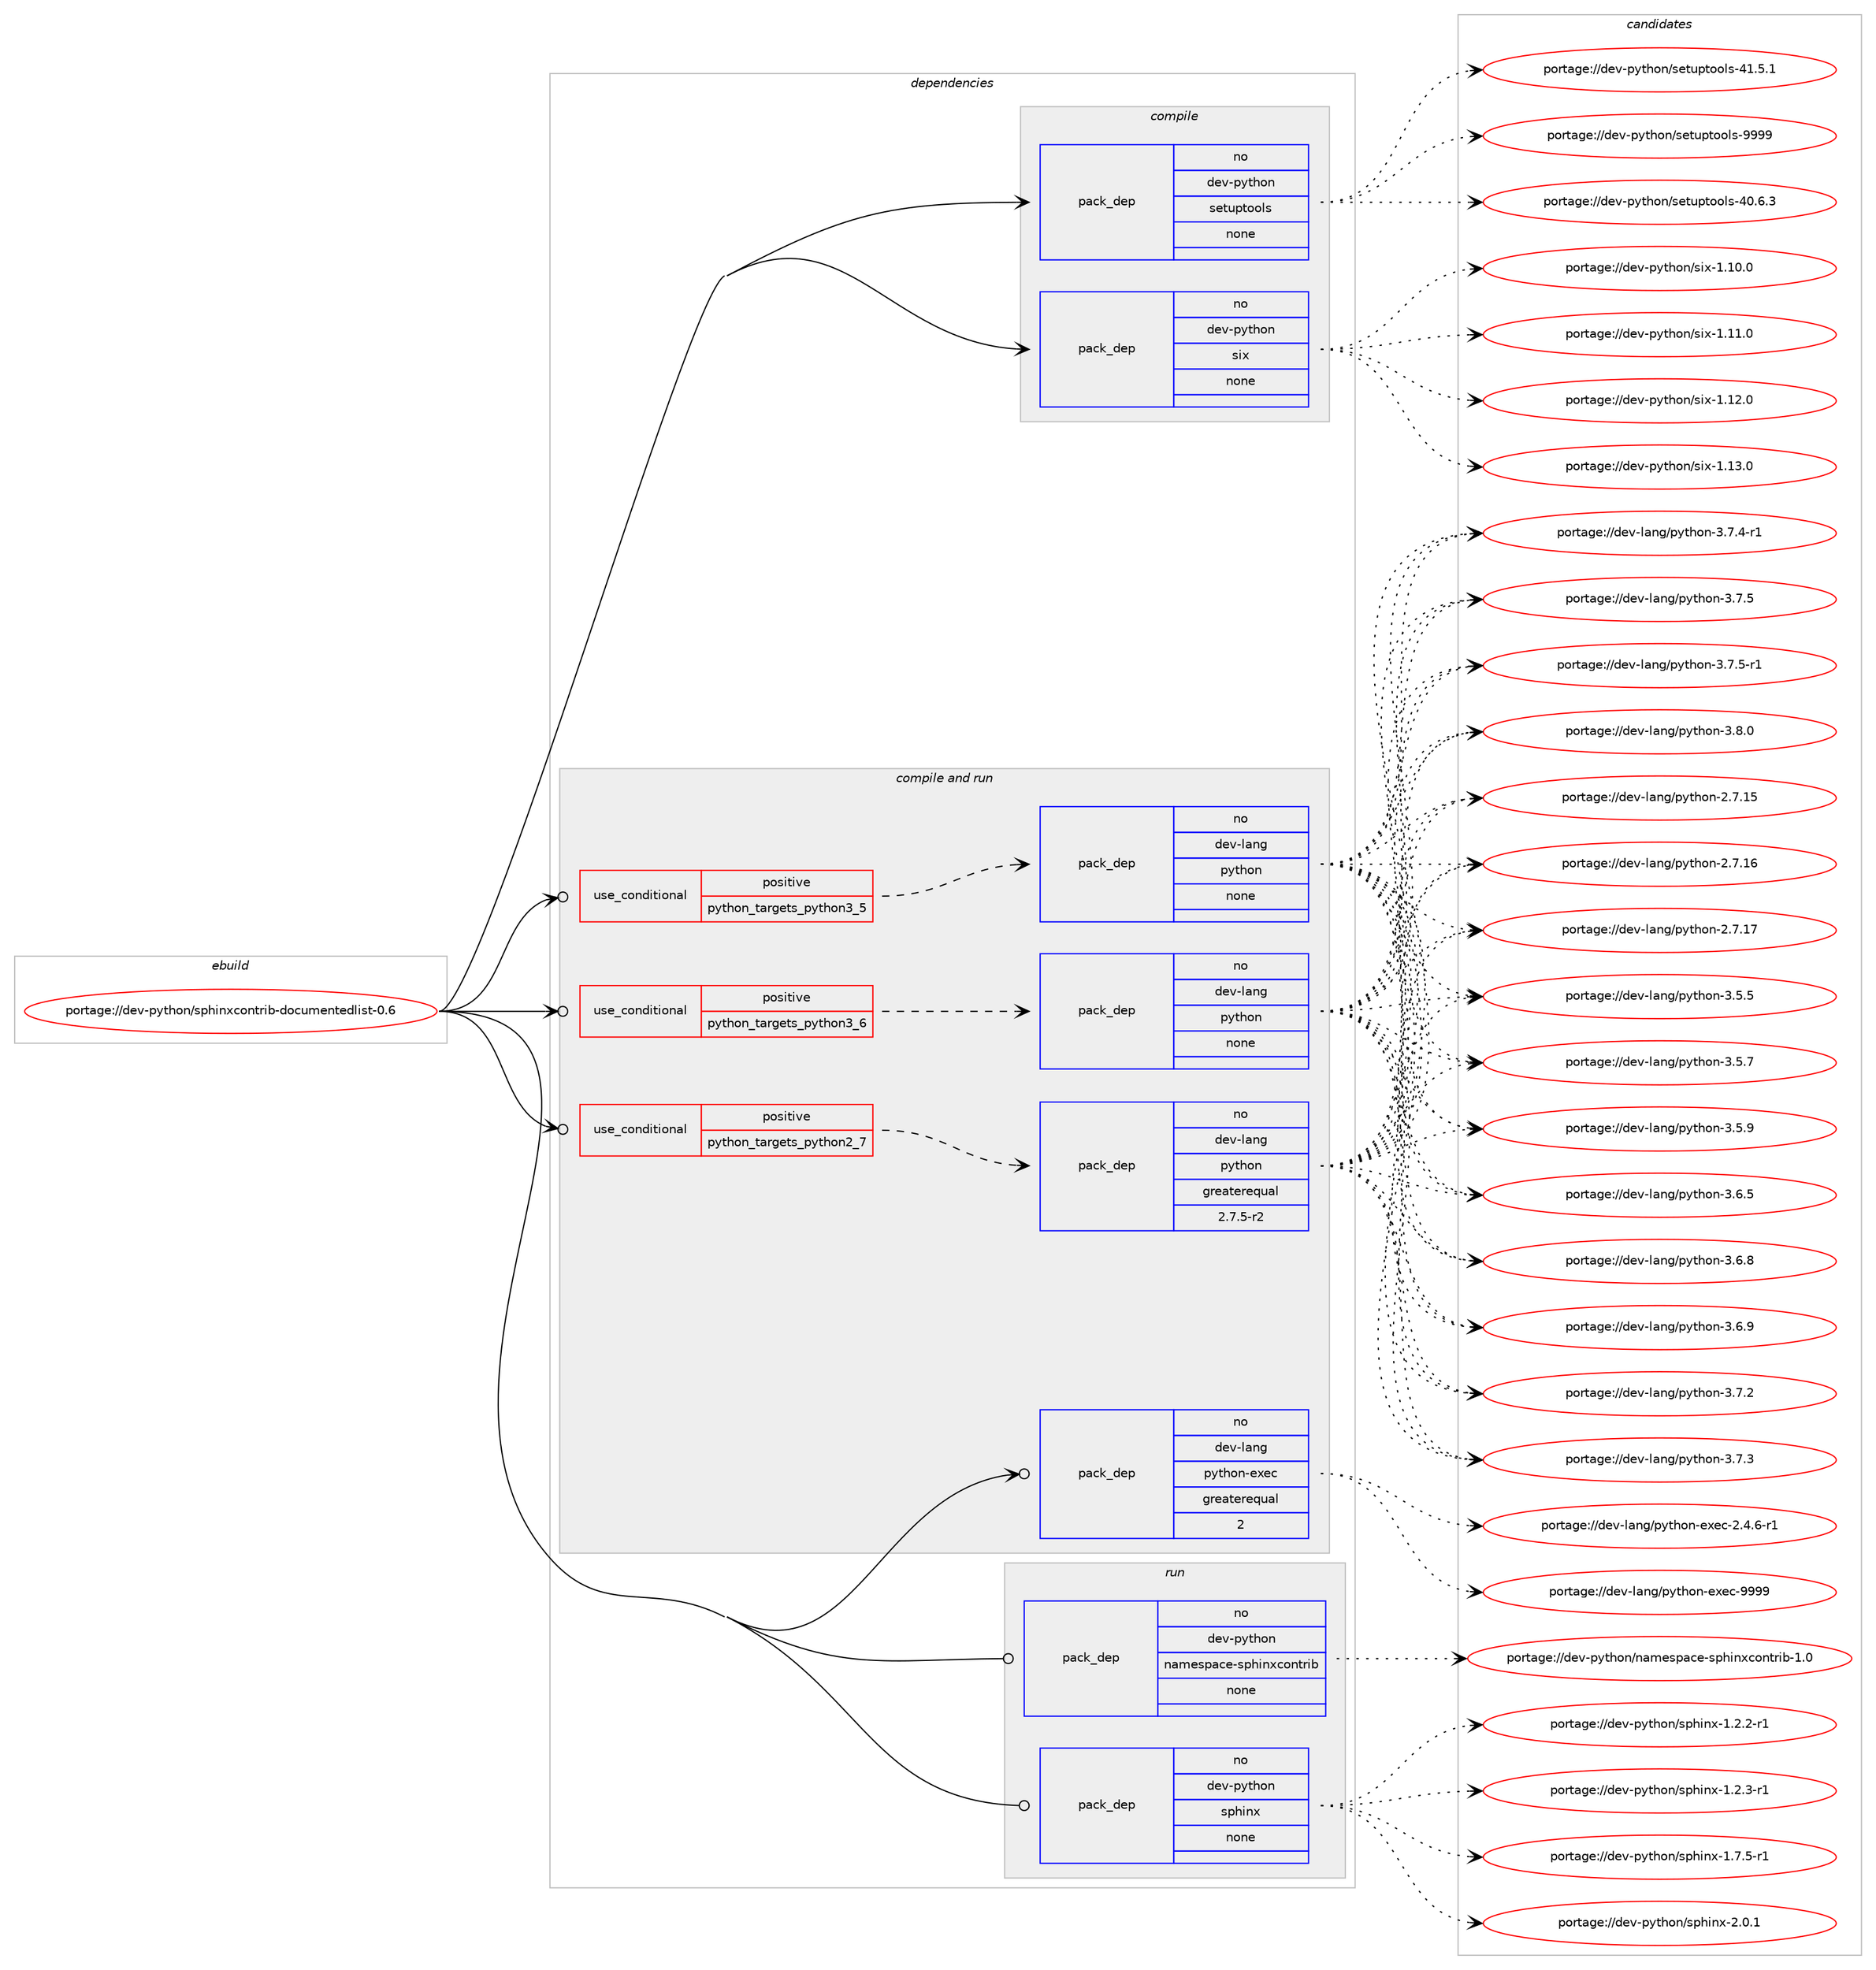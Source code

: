 digraph prolog {

# *************
# Graph options
# *************

newrank=true;
concentrate=true;
compound=true;
graph [rankdir=LR,fontname=Helvetica,fontsize=10,ranksep=1.5];#, ranksep=2.5, nodesep=0.2];
edge  [arrowhead=vee];
node  [fontname=Helvetica,fontsize=10];

# **********
# The ebuild
# **********

subgraph cluster_leftcol {
color=gray;
rank=same;
label=<<i>ebuild</i>>;
id [label="portage://dev-python/sphinxcontrib-documentedlist-0.6", color=red, width=4, href="../dev-python/sphinxcontrib-documentedlist-0.6.svg"];
}

# ****************
# The dependencies
# ****************

subgraph cluster_midcol {
color=gray;
label=<<i>dependencies</i>>;
subgraph cluster_compile {
fillcolor="#eeeeee";
style=filled;
label=<<i>compile</i>>;
subgraph pack130902 {
dependency173329 [label=<<TABLE BORDER="0" CELLBORDER="1" CELLSPACING="0" CELLPADDING="4" WIDTH="220"><TR><TD ROWSPAN="6" CELLPADDING="30">pack_dep</TD></TR><TR><TD WIDTH="110">no</TD></TR><TR><TD>dev-python</TD></TR><TR><TD>setuptools</TD></TR><TR><TD>none</TD></TR><TR><TD></TD></TR></TABLE>>, shape=none, color=blue];
}
id:e -> dependency173329:w [weight=20,style="solid",arrowhead="vee"];
subgraph pack130903 {
dependency173330 [label=<<TABLE BORDER="0" CELLBORDER="1" CELLSPACING="0" CELLPADDING="4" WIDTH="220"><TR><TD ROWSPAN="6" CELLPADDING="30">pack_dep</TD></TR><TR><TD WIDTH="110">no</TD></TR><TR><TD>dev-python</TD></TR><TR><TD>six</TD></TR><TR><TD>none</TD></TR><TR><TD></TD></TR></TABLE>>, shape=none, color=blue];
}
id:e -> dependency173330:w [weight=20,style="solid",arrowhead="vee"];
}
subgraph cluster_compileandrun {
fillcolor="#eeeeee";
style=filled;
label=<<i>compile and run</i>>;
subgraph cond39024 {
dependency173331 [label=<<TABLE BORDER="0" CELLBORDER="1" CELLSPACING="0" CELLPADDING="4"><TR><TD ROWSPAN="3" CELLPADDING="10">use_conditional</TD></TR><TR><TD>positive</TD></TR><TR><TD>python_targets_python2_7</TD></TR></TABLE>>, shape=none, color=red];
subgraph pack130904 {
dependency173332 [label=<<TABLE BORDER="0" CELLBORDER="1" CELLSPACING="0" CELLPADDING="4" WIDTH="220"><TR><TD ROWSPAN="6" CELLPADDING="30">pack_dep</TD></TR><TR><TD WIDTH="110">no</TD></TR><TR><TD>dev-lang</TD></TR><TR><TD>python</TD></TR><TR><TD>greaterequal</TD></TR><TR><TD>2.7.5-r2</TD></TR></TABLE>>, shape=none, color=blue];
}
dependency173331:e -> dependency173332:w [weight=20,style="dashed",arrowhead="vee"];
}
id:e -> dependency173331:w [weight=20,style="solid",arrowhead="odotvee"];
subgraph cond39025 {
dependency173333 [label=<<TABLE BORDER="0" CELLBORDER="1" CELLSPACING="0" CELLPADDING="4"><TR><TD ROWSPAN="3" CELLPADDING="10">use_conditional</TD></TR><TR><TD>positive</TD></TR><TR><TD>python_targets_python3_5</TD></TR></TABLE>>, shape=none, color=red];
subgraph pack130905 {
dependency173334 [label=<<TABLE BORDER="0" CELLBORDER="1" CELLSPACING="0" CELLPADDING="4" WIDTH="220"><TR><TD ROWSPAN="6" CELLPADDING="30">pack_dep</TD></TR><TR><TD WIDTH="110">no</TD></TR><TR><TD>dev-lang</TD></TR><TR><TD>python</TD></TR><TR><TD>none</TD></TR><TR><TD></TD></TR></TABLE>>, shape=none, color=blue];
}
dependency173333:e -> dependency173334:w [weight=20,style="dashed",arrowhead="vee"];
}
id:e -> dependency173333:w [weight=20,style="solid",arrowhead="odotvee"];
subgraph cond39026 {
dependency173335 [label=<<TABLE BORDER="0" CELLBORDER="1" CELLSPACING="0" CELLPADDING="4"><TR><TD ROWSPAN="3" CELLPADDING="10">use_conditional</TD></TR><TR><TD>positive</TD></TR><TR><TD>python_targets_python3_6</TD></TR></TABLE>>, shape=none, color=red];
subgraph pack130906 {
dependency173336 [label=<<TABLE BORDER="0" CELLBORDER="1" CELLSPACING="0" CELLPADDING="4" WIDTH="220"><TR><TD ROWSPAN="6" CELLPADDING="30">pack_dep</TD></TR><TR><TD WIDTH="110">no</TD></TR><TR><TD>dev-lang</TD></TR><TR><TD>python</TD></TR><TR><TD>none</TD></TR><TR><TD></TD></TR></TABLE>>, shape=none, color=blue];
}
dependency173335:e -> dependency173336:w [weight=20,style="dashed",arrowhead="vee"];
}
id:e -> dependency173335:w [weight=20,style="solid",arrowhead="odotvee"];
subgraph pack130907 {
dependency173337 [label=<<TABLE BORDER="0" CELLBORDER="1" CELLSPACING="0" CELLPADDING="4" WIDTH="220"><TR><TD ROWSPAN="6" CELLPADDING="30">pack_dep</TD></TR><TR><TD WIDTH="110">no</TD></TR><TR><TD>dev-lang</TD></TR><TR><TD>python-exec</TD></TR><TR><TD>greaterequal</TD></TR><TR><TD>2</TD></TR></TABLE>>, shape=none, color=blue];
}
id:e -> dependency173337:w [weight=20,style="solid",arrowhead="odotvee"];
}
subgraph cluster_run {
fillcolor="#eeeeee";
style=filled;
label=<<i>run</i>>;
subgraph pack130908 {
dependency173338 [label=<<TABLE BORDER="0" CELLBORDER="1" CELLSPACING="0" CELLPADDING="4" WIDTH="220"><TR><TD ROWSPAN="6" CELLPADDING="30">pack_dep</TD></TR><TR><TD WIDTH="110">no</TD></TR><TR><TD>dev-python</TD></TR><TR><TD>namespace-sphinxcontrib</TD></TR><TR><TD>none</TD></TR><TR><TD></TD></TR></TABLE>>, shape=none, color=blue];
}
id:e -> dependency173338:w [weight=20,style="solid",arrowhead="odot"];
subgraph pack130909 {
dependency173339 [label=<<TABLE BORDER="0" CELLBORDER="1" CELLSPACING="0" CELLPADDING="4" WIDTH="220"><TR><TD ROWSPAN="6" CELLPADDING="30">pack_dep</TD></TR><TR><TD WIDTH="110">no</TD></TR><TR><TD>dev-python</TD></TR><TR><TD>sphinx</TD></TR><TR><TD>none</TD></TR><TR><TD></TD></TR></TABLE>>, shape=none, color=blue];
}
id:e -> dependency173339:w [weight=20,style="solid",arrowhead="odot"];
}
}

# **************
# The candidates
# **************

subgraph cluster_choices {
rank=same;
color=gray;
label=<<i>candidates</i>>;

subgraph choice130902 {
color=black;
nodesep=1;
choiceportage100101118451121211161041111104711510111611711211611111110811545524846544651 [label="portage://dev-python/setuptools-40.6.3", color=red, width=4,href="../dev-python/setuptools-40.6.3.svg"];
choiceportage100101118451121211161041111104711510111611711211611111110811545524946534649 [label="portage://dev-python/setuptools-41.5.1", color=red, width=4,href="../dev-python/setuptools-41.5.1.svg"];
choiceportage10010111845112121116104111110471151011161171121161111111081154557575757 [label="portage://dev-python/setuptools-9999", color=red, width=4,href="../dev-python/setuptools-9999.svg"];
dependency173329:e -> choiceportage100101118451121211161041111104711510111611711211611111110811545524846544651:w [style=dotted,weight="100"];
dependency173329:e -> choiceportage100101118451121211161041111104711510111611711211611111110811545524946534649:w [style=dotted,weight="100"];
dependency173329:e -> choiceportage10010111845112121116104111110471151011161171121161111111081154557575757:w [style=dotted,weight="100"];
}
subgraph choice130903 {
color=black;
nodesep=1;
choiceportage100101118451121211161041111104711510512045494649484648 [label="portage://dev-python/six-1.10.0", color=red, width=4,href="../dev-python/six-1.10.0.svg"];
choiceportage100101118451121211161041111104711510512045494649494648 [label="portage://dev-python/six-1.11.0", color=red, width=4,href="../dev-python/six-1.11.0.svg"];
choiceportage100101118451121211161041111104711510512045494649504648 [label="portage://dev-python/six-1.12.0", color=red, width=4,href="../dev-python/six-1.12.0.svg"];
choiceportage100101118451121211161041111104711510512045494649514648 [label="portage://dev-python/six-1.13.0", color=red, width=4,href="../dev-python/six-1.13.0.svg"];
dependency173330:e -> choiceportage100101118451121211161041111104711510512045494649484648:w [style=dotted,weight="100"];
dependency173330:e -> choiceportage100101118451121211161041111104711510512045494649494648:w [style=dotted,weight="100"];
dependency173330:e -> choiceportage100101118451121211161041111104711510512045494649504648:w [style=dotted,weight="100"];
dependency173330:e -> choiceportage100101118451121211161041111104711510512045494649514648:w [style=dotted,weight="100"];
}
subgraph choice130904 {
color=black;
nodesep=1;
choiceportage10010111845108971101034711212111610411111045504655464953 [label="portage://dev-lang/python-2.7.15", color=red, width=4,href="../dev-lang/python-2.7.15.svg"];
choiceportage10010111845108971101034711212111610411111045504655464954 [label="portage://dev-lang/python-2.7.16", color=red, width=4,href="../dev-lang/python-2.7.16.svg"];
choiceportage10010111845108971101034711212111610411111045504655464955 [label="portage://dev-lang/python-2.7.17", color=red, width=4,href="../dev-lang/python-2.7.17.svg"];
choiceportage100101118451089711010347112121116104111110455146534653 [label="portage://dev-lang/python-3.5.5", color=red, width=4,href="../dev-lang/python-3.5.5.svg"];
choiceportage100101118451089711010347112121116104111110455146534655 [label="portage://dev-lang/python-3.5.7", color=red, width=4,href="../dev-lang/python-3.5.7.svg"];
choiceportage100101118451089711010347112121116104111110455146534657 [label="portage://dev-lang/python-3.5.9", color=red, width=4,href="../dev-lang/python-3.5.9.svg"];
choiceportage100101118451089711010347112121116104111110455146544653 [label="portage://dev-lang/python-3.6.5", color=red, width=4,href="../dev-lang/python-3.6.5.svg"];
choiceportage100101118451089711010347112121116104111110455146544656 [label="portage://dev-lang/python-3.6.8", color=red, width=4,href="../dev-lang/python-3.6.8.svg"];
choiceportage100101118451089711010347112121116104111110455146544657 [label="portage://dev-lang/python-3.6.9", color=red, width=4,href="../dev-lang/python-3.6.9.svg"];
choiceportage100101118451089711010347112121116104111110455146554650 [label="portage://dev-lang/python-3.7.2", color=red, width=4,href="../dev-lang/python-3.7.2.svg"];
choiceportage100101118451089711010347112121116104111110455146554651 [label="portage://dev-lang/python-3.7.3", color=red, width=4,href="../dev-lang/python-3.7.3.svg"];
choiceportage1001011184510897110103471121211161041111104551465546524511449 [label="portage://dev-lang/python-3.7.4-r1", color=red, width=4,href="../dev-lang/python-3.7.4-r1.svg"];
choiceportage100101118451089711010347112121116104111110455146554653 [label="portage://dev-lang/python-3.7.5", color=red, width=4,href="../dev-lang/python-3.7.5.svg"];
choiceportage1001011184510897110103471121211161041111104551465546534511449 [label="portage://dev-lang/python-3.7.5-r1", color=red, width=4,href="../dev-lang/python-3.7.5-r1.svg"];
choiceportage100101118451089711010347112121116104111110455146564648 [label="portage://dev-lang/python-3.8.0", color=red, width=4,href="../dev-lang/python-3.8.0.svg"];
dependency173332:e -> choiceportage10010111845108971101034711212111610411111045504655464953:w [style=dotted,weight="100"];
dependency173332:e -> choiceportage10010111845108971101034711212111610411111045504655464954:w [style=dotted,weight="100"];
dependency173332:e -> choiceportage10010111845108971101034711212111610411111045504655464955:w [style=dotted,weight="100"];
dependency173332:e -> choiceportage100101118451089711010347112121116104111110455146534653:w [style=dotted,weight="100"];
dependency173332:e -> choiceportage100101118451089711010347112121116104111110455146534655:w [style=dotted,weight="100"];
dependency173332:e -> choiceportage100101118451089711010347112121116104111110455146534657:w [style=dotted,weight="100"];
dependency173332:e -> choiceportage100101118451089711010347112121116104111110455146544653:w [style=dotted,weight="100"];
dependency173332:e -> choiceportage100101118451089711010347112121116104111110455146544656:w [style=dotted,weight="100"];
dependency173332:e -> choiceportage100101118451089711010347112121116104111110455146544657:w [style=dotted,weight="100"];
dependency173332:e -> choiceportage100101118451089711010347112121116104111110455146554650:w [style=dotted,weight="100"];
dependency173332:e -> choiceportage100101118451089711010347112121116104111110455146554651:w [style=dotted,weight="100"];
dependency173332:e -> choiceportage1001011184510897110103471121211161041111104551465546524511449:w [style=dotted,weight="100"];
dependency173332:e -> choiceportage100101118451089711010347112121116104111110455146554653:w [style=dotted,weight="100"];
dependency173332:e -> choiceportage1001011184510897110103471121211161041111104551465546534511449:w [style=dotted,weight="100"];
dependency173332:e -> choiceportage100101118451089711010347112121116104111110455146564648:w [style=dotted,weight="100"];
}
subgraph choice130905 {
color=black;
nodesep=1;
choiceportage10010111845108971101034711212111610411111045504655464953 [label="portage://dev-lang/python-2.7.15", color=red, width=4,href="../dev-lang/python-2.7.15.svg"];
choiceportage10010111845108971101034711212111610411111045504655464954 [label="portage://dev-lang/python-2.7.16", color=red, width=4,href="../dev-lang/python-2.7.16.svg"];
choiceportage10010111845108971101034711212111610411111045504655464955 [label="portage://dev-lang/python-2.7.17", color=red, width=4,href="../dev-lang/python-2.7.17.svg"];
choiceportage100101118451089711010347112121116104111110455146534653 [label="portage://dev-lang/python-3.5.5", color=red, width=4,href="../dev-lang/python-3.5.5.svg"];
choiceportage100101118451089711010347112121116104111110455146534655 [label="portage://dev-lang/python-3.5.7", color=red, width=4,href="../dev-lang/python-3.5.7.svg"];
choiceportage100101118451089711010347112121116104111110455146534657 [label="portage://dev-lang/python-3.5.9", color=red, width=4,href="../dev-lang/python-3.5.9.svg"];
choiceportage100101118451089711010347112121116104111110455146544653 [label="portage://dev-lang/python-3.6.5", color=red, width=4,href="../dev-lang/python-3.6.5.svg"];
choiceportage100101118451089711010347112121116104111110455146544656 [label="portage://dev-lang/python-3.6.8", color=red, width=4,href="../dev-lang/python-3.6.8.svg"];
choiceportage100101118451089711010347112121116104111110455146544657 [label="portage://dev-lang/python-3.6.9", color=red, width=4,href="../dev-lang/python-3.6.9.svg"];
choiceportage100101118451089711010347112121116104111110455146554650 [label="portage://dev-lang/python-3.7.2", color=red, width=4,href="../dev-lang/python-3.7.2.svg"];
choiceportage100101118451089711010347112121116104111110455146554651 [label="portage://dev-lang/python-3.7.3", color=red, width=4,href="../dev-lang/python-3.7.3.svg"];
choiceportage1001011184510897110103471121211161041111104551465546524511449 [label="portage://dev-lang/python-3.7.4-r1", color=red, width=4,href="../dev-lang/python-3.7.4-r1.svg"];
choiceportage100101118451089711010347112121116104111110455146554653 [label="portage://dev-lang/python-3.7.5", color=red, width=4,href="../dev-lang/python-3.7.5.svg"];
choiceportage1001011184510897110103471121211161041111104551465546534511449 [label="portage://dev-lang/python-3.7.5-r1", color=red, width=4,href="../dev-lang/python-3.7.5-r1.svg"];
choiceportage100101118451089711010347112121116104111110455146564648 [label="portage://dev-lang/python-3.8.0", color=red, width=4,href="../dev-lang/python-3.8.0.svg"];
dependency173334:e -> choiceportage10010111845108971101034711212111610411111045504655464953:w [style=dotted,weight="100"];
dependency173334:e -> choiceportage10010111845108971101034711212111610411111045504655464954:w [style=dotted,weight="100"];
dependency173334:e -> choiceportage10010111845108971101034711212111610411111045504655464955:w [style=dotted,weight="100"];
dependency173334:e -> choiceportage100101118451089711010347112121116104111110455146534653:w [style=dotted,weight="100"];
dependency173334:e -> choiceportage100101118451089711010347112121116104111110455146534655:w [style=dotted,weight="100"];
dependency173334:e -> choiceportage100101118451089711010347112121116104111110455146534657:w [style=dotted,weight="100"];
dependency173334:e -> choiceportage100101118451089711010347112121116104111110455146544653:w [style=dotted,weight="100"];
dependency173334:e -> choiceportage100101118451089711010347112121116104111110455146544656:w [style=dotted,weight="100"];
dependency173334:e -> choiceportage100101118451089711010347112121116104111110455146544657:w [style=dotted,weight="100"];
dependency173334:e -> choiceportage100101118451089711010347112121116104111110455146554650:w [style=dotted,weight="100"];
dependency173334:e -> choiceportage100101118451089711010347112121116104111110455146554651:w [style=dotted,weight="100"];
dependency173334:e -> choiceportage1001011184510897110103471121211161041111104551465546524511449:w [style=dotted,weight="100"];
dependency173334:e -> choiceportage100101118451089711010347112121116104111110455146554653:w [style=dotted,weight="100"];
dependency173334:e -> choiceportage1001011184510897110103471121211161041111104551465546534511449:w [style=dotted,weight="100"];
dependency173334:e -> choiceportage100101118451089711010347112121116104111110455146564648:w [style=dotted,weight="100"];
}
subgraph choice130906 {
color=black;
nodesep=1;
choiceportage10010111845108971101034711212111610411111045504655464953 [label="portage://dev-lang/python-2.7.15", color=red, width=4,href="../dev-lang/python-2.7.15.svg"];
choiceportage10010111845108971101034711212111610411111045504655464954 [label="portage://dev-lang/python-2.7.16", color=red, width=4,href="../dev-lang/python-2.7.16.svg"];
choiceportage10010111845108971101034711212111610411111045504655464955 [label="portage://dev-lang/python-2.7.17", color=red, width=4,href="../dev-lang/python-2.7.17.svg"];
choiceportage100101118451089711010347112121116104111110455146534653 [label="portage://dev-lang/python-3.5.5", color=red, width=4,href="../dev-lang/python-3.5.5.svg"];
choiceportage100101118451089711010347112121116104111110455146534655 [label="portage://dev-lang/python-3.5.7", color=red, width=4,href="../dev-lang/python-3.5.7.svg"];
choiceportage100101118451089711010347112121116104111110455146534657 [label="portage://dev-lang/python-3.5.9", color=red, width=4,href="../dev-lang/python-3.5.9.svg"];
choiceportage100101118451089711010347112121116104111110455146544653 [label="portage://dev-lang/python-3.6.5", color=red, width=4,href="../dev-lang/python-3.6.5.svg"];
choiceportage100101118451089711010347112121116104111110455146544656 [label="portage://dev-lang/python-3.6.8", color=red, width=4,href="../dev-lang/python-3.6.8.svg"];
choiceportage100101118451089711010347112121116104111110455146544657 [label="portage://dev-lang/python-3.6.9", color=red, width=4,href="../dev-lang/python-3.6.9.svg"];
choiceportage100101118451089711010347112121116104111110455146554650 [label="portage://dev-lang/python-3.7.2", color=red, width=4,href="../dev-lang/python-3.7.2.svg"];
choiceportage100101118451089711010347112121116104111110455146554651 [label="portage://dev-lang/python-3.7.3", color=red, width=4,href="../dev-lang/python-3.7.3.svg"];
choiceportage1001011184510897110103471121211161041111104551465546524511449 [label="portage://dev-lang/python-3.7.4-r1", color=red, width=4,href="../dev-lang/python-3.7.4-r1.svg"];
choiceportage100101118451089711010347112121116104111110455146554653 [label="portage://dev-lang/python-3.7.5", color=red, width=4,href="../dev-lang/python-3.7.5.svg"];
choiceportage1001011184510897110103471121211161041111104551465546534511449 [label="portage://dev-lang/python-3.7.5-r1", color=red, width=4,href="../dev-lang/python-3.7.5-r1.svg"];
choiceportage100101118451089711010347112121116104111110455146564648 [label="portage://dev-lang/python-3.8.0", color=red, width=4,href="../dev-lang/python-3.8.0.svg"];
dependency173336:e -> choiceportage10010111845108971101034711212111610411111045504655464953:w [style=dotted,weight="100"];
dependency173336:e -> choiceportage10010111845108971101034711212111610411111045504655464954:w [style=dotted,weight="100"];
dependency173336:e -> choiceportage10010111845108971101034711212111610411111045504655464955:w [style=dotted,weight="100"];
dependency173336:e -> choiceportage100101118451089711010347112121116104111110455146534653:w [style=dotted,weight="100"];
dependency173336:e -> choiceportage100101118451089711010347112121116104111110455146534655:w [style=dotted,weight="100"];
dependency173336:e -> choiceportage100101118451089711010347112121116104111110455146534657:w [style=dotted,weight="100"];
dependency173336:e -> choiceportage100101118451089711010347112121116104111110455146544653:w [style=dotted,weight="100"];
dependency173336:e -> choiceportage100101118451089711010347112121116104111110455146544656:w [style=dotted,weight="100"];
dependency173336:e -> choiceportage100101118451089711010347112121116104111110455146544657:w [style=dotted,weight="100"];
dependency173336:e -> choiceportage100101118451089711010347112121116104111110455146554650:w [style=dotted,weight="100"];
dependency173336:e -> choiceportage100101118451089711010347112121116104111110455146554651:w [style=dotted,weight="100"];
dependency173336:e -> choiceportage1001011184510897110103471121211161041111104551465546524511449:w [style=dotted,weight="100"];
dependency173336:e -> choiceportage100101118451089711010347112121116104111110455146554653:w [style=dotted,weight="100"];
dependency173336:e -> choiceportage1001011184510897110103471121211161041111104551465546534511449:w [style=dotted,weight="100"];
dependency173336:e -> choiceportage100101118451089711010347112121116104111110455146564648:w [style=dotted,weight="100"];
}
subgraph choice130907 {
color=black;
nodesep=1;
choiceportage10010111845108971101034711212111610411111045101120101994550465246544511449 [label="portage://dev-lang/python-exec-2.4.6-r1", color=red, width=4,href="../dev-lang/python-exec-2.4.6-r1.svg"];
choiceportage10010111845108971101034711212111610411111045101120101994557575757 [label="portage://dev-lang/python-exec-9999", color=red, width=4,href="../dev-lang/python-exec-9999.svg"];
dependency173337:e -> choiceportage10010111845108971101034711212111610411111045101120101994550465246544511449:w [style=dotted,weight="100"];
dependency173337:e -> choiceportage10010111845108971101034711212111610411111045101120101994557575757:w [style=dotted,weight="100"];
}
subgraph choice130908 {
color=black;
nodesep=1;
choiceportage100101118451121211161041111104711097109101115112979910145115112104105110120991111101161141059845494648 [label="portage://dev-python/namespace-sphinxcontrib-1.0", color=red, width=4,href="../dev-python/namespace-sphinxcontrib-1.0.svg"];
dependency173338:e -> choiceportage100101118451121211161041111104711097109101115112979910145115112104105110120991111101161141059845494648:w [style=dotted,weight="100"];
}
subgraph choice130909 {
color=black;
nodesep=1;
choiceportage10010111845112121116104111110471151121041051101204549465046504511449 [label="portage://dev-python/sphinx-1.2.2-r1", color=red, width=4,href="../dev-python/sphinx-1.2.2-r1.svg"];
choiceportage10010111845112121116104111110471151121041051101204549465046514511449 [label="portage://dev-python/sphinx-1.2.3-r1", color=red, width=4,href="../dev-python/sphinx-1.2.3-r1.svg"];
choiceportage10010111845112121116104111110471151121041051101204549465546534511449 [label="portage://dev-python/sphinx-1.7.5-r1", color=red, width=4,href="../dev-python/sphinx-1.7.5-r1.svg"];
choiceportage1001011184511212111610411111047115112104105110120455046484649 [label="portage://dev-python/sphinx-2.0.1", color=red, width=4,href="../dev-python/sphinx-2.0.1.svg"];
dependency173339:e -> choiceportage10010111845112121116104111110471151121041051101204549465046504511449:w [style=dotted,weight="100"];
dependency173339:e -> choiceportage10010111845112121116104111110471151121041051101204549465046514511449:w [style=dotted,weight="100"];
dependency173339:e -> choiceportage10010111845112121116104111110471151121041051101204549465546534511449:w [style=dotted,weight="100"];
dependency173339:e -> choiceportage1001011184511212111610411111047115112104105110120455046484649:w [style=dotted,weight="100"];
}
}

}
